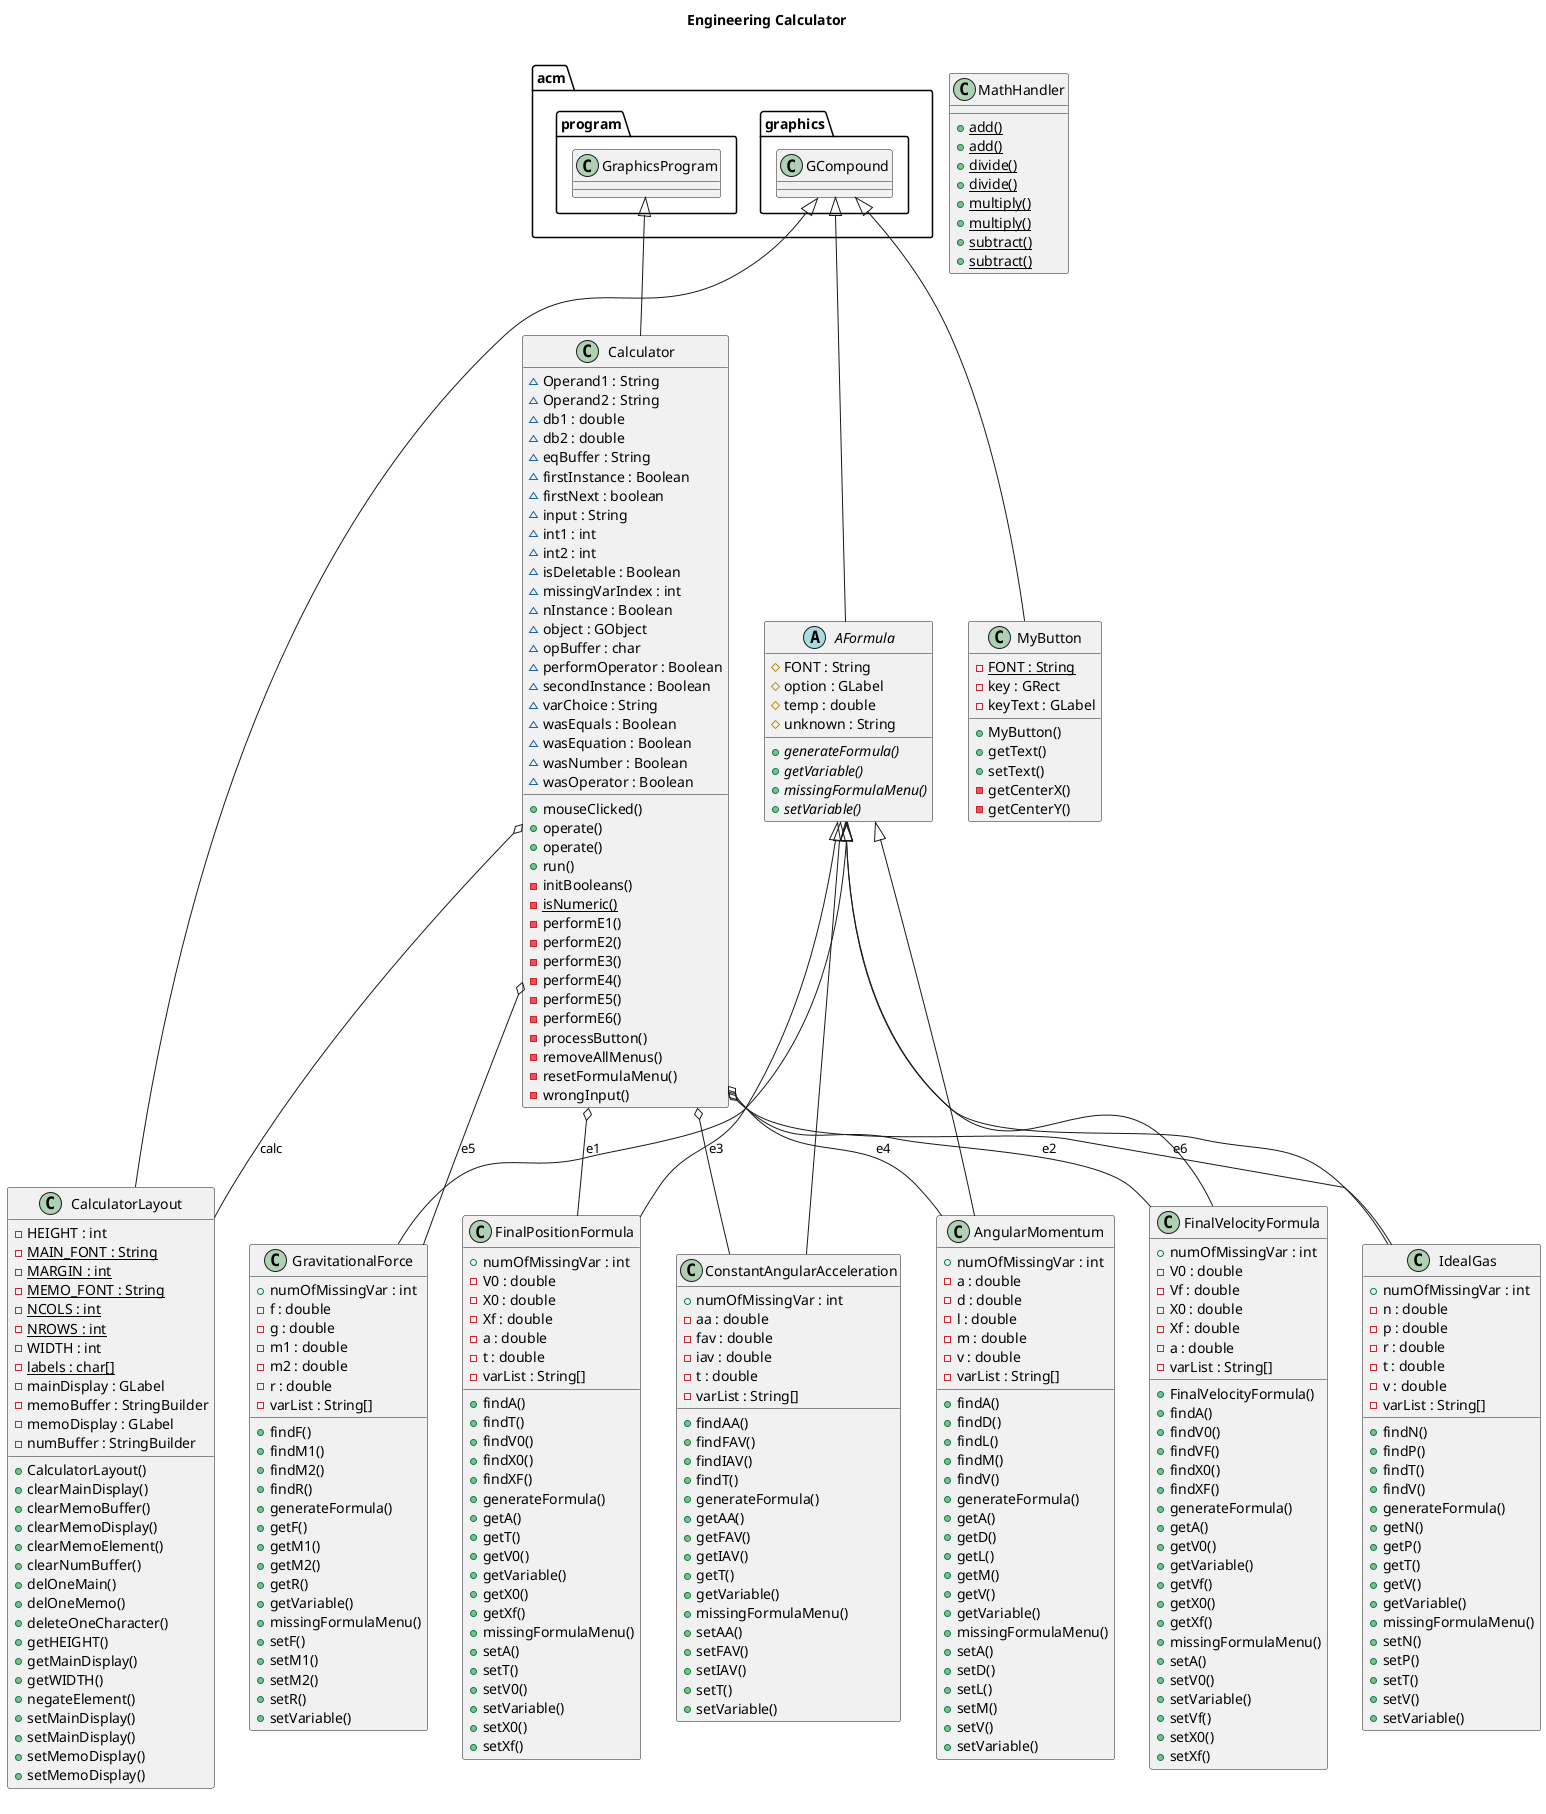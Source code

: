 @startuml

title Engineering Calculator\n

    abstract class AFormula {
        # FONT : String
        # option : GLabel
        # temp : double
        # unknown : String
        {abstract} + generateFormula()
        {abstract} + getVariable()
        {abstract} + missingFormulaMenu()
        {abstract} + setVariable()
    }

  

    class AngularMomentum {
        + numOfMissingVar : int
        - a : double
        - d : double
        - l : double
        - m : double
        - v : double
        - varList : String[]
        + findA()
        + findD()
        + findL()
        + findM()
        + findV()
        + generateFormula()
        + getA()
        + getD()
        + getL()
        + getM()
        + getV()
        + getVariable()
        + missingFormulaMenu()
        + setA()
        + setD()
        + setL()
        + setM()
        + setV()
        + setVariable()
    }

  

    class Calculator {
        ~ Operand1 : String
        ~ Operand2 : String
        ~ db1 : double
        ~ db2 : double
        ~ eqBuffer : String
        ~ firstInstance : Boolean
        ~ firstNext : boolean
        ~ input : String
        ~ int1 : int
        ~ int2 : int
        ~ isDeletable : Boolean
        ~ missingVarIndex : int
        ~ nInstance : Boolean
        ~ object : GObject
        ~ opBuffer : char
        ~ performOperator : Boolean
        ~ secondInstance : Boolean
        ~ varChoice : String
        ~ wasEquals : Boolean
        ~ wasEquation : Boolean
        ~ wasNumber : Boolean
        ~ wasOperator : Boolean
        + mouseClicked()
        + operate()
        + operate()
        + run()
        - initBooleans()
        {static} - isNumeric()
        - performE1()
        - performE2()
        - performE3()
        - performE4()
        - performE5()
        - performE6()
        - processButton()
        - removeAllMenus()
        - resetFormulaMenu()
        - wrongInput()
    }

  

    class CalculatorLayout {
        - HEIGHT : int
        {static} - MAIN_FONT : String
        {static} - MARGIN : int
        {static} - MEMO_FONT : String
        {static} - NCOLS : int
        {static} - NROWS : int
        - WIDTH : int
        {static} - labels : char[]
        - mainDisplay : GLabel
        - memoBuffer : StringBuilder
        - memoDisplay : GLabel
        - numBuffer : StringBuilder
        + CalculatorLayout()
        + clearMainDisplay()
        + clearMemoBuffer()
        + clearMemoDisplay()
        + clearMemoElement()
        + clearNumBuffer()
        + delOneMain()
        + delOneMemo()
        + deleteOneCharacter()
        + getHEIGHT()
        + getMainDisplay()
        + getWIDTH()
        + negateElement()
        + setMainDisplay()
        + setMainDisplay()
        + setMemoDisplay()
        + setMemoDisplay()
    }


    class ConstantAngularAcceleration {
        + numOfMissingVar : int
        - aa : double
        - fav : double
        - iav : double
        - t : double
        - varList : String[]
        + findAA()
        + findFAV()
        + findIAV()
        + findT()
        + generateFormula()
        + getAA()
        + getFAV()
        + getIAV()
        + getT()
        + getVariable()
        + missingFormulaMenu()
        + setAA()
        + setFAV()
        + setIAV()
        + setT()
        + setVariable()
    }

  

    class FinalPositionFormula {
        + numOfMissingVar : int
        - V0 : double
        - X0 : double
        - Xf : double
        - a : double
        - t : double
        - varList : String[]
        + findA()
        + findT()
        + findV0()
        + findX0()
        + findXF()
        + generateFormula()
        + getA()
        + getT()
        + getV0()
        + getVariable()
        + getX0()
        + getXf()
        + missingFormulaMenu()
        + setA()
        + setT()
        + setV0()
        + setVariable()
        + setX0()
        + setXf()
    }


    class FinalVelocityFormula {
        + numOfMissingVar : int
        - V0 : double
        - Vf : double
        - X0 : double
        - Xf : double
        - a : double
        - varList : String[]
        + FinalVelocityFormula()
        + findA()
        + findV0()
        + findVF()
        + findX0()
        + findXF()
        + generateFormula()
        + getA()
        + getV0()
        + getVariable()
        + getVf()
        + getX0()
        + getXf()
        + missingFormulaMenu()
        + setA()
        + setV0()
        + setVariable()
        + setVf()
        + setX0()
        + setXf()
    }


    class GravitationalForce {
        + numOfMissingVar : int
        - f : double
        - g : double
        - m1 : double
        - m2 : double
        - r : double
        - varList : String[]
        + findF()
        + findM1()
        + findM2()
        + findR()
        + generateFormula()
        + getF()
        + getM1()
        + getM2()
        + getR()
        + getVariable()
        + missingFormulaMenu()
        + setF()
        + setM1()
        + setM2()
        + setR()
        + setVariable()
    }


    class IdealGas {
        + numOfMissingVar : int
        - n : double
        - p : double
        - r : double
        - t : double
        - v : double
        - varList : String[]
        + findN()
        + findP()
        + findT()
        + findV()
        + generateFormula()
        + getN()
        + getP()
        + getT()
        + getV()
        + getVariable()
        + missingFormulaMenu()
        + setN()
        + setP()
        + setT()
        + setV()
        + setVariable()
    }

  

    class MathHandler {
        {static} + add()
        {static} + add()
        {static} + divide()
        {static} + divide()
        {static} + multiply()
        {static} + multiply()
        {static} + subtract()
        {static} + subtract()
    }

  

    class MyButton {
        {static} - FONT : String
        - key : GRect
        - keyText : GLabel
        + MyButton()
        + getText()
        + setText()
        - getCenterX()
        - getCenterY()
    }

  

  AFormula -up-|> acm.graphics.GCompound
  AngularMomentum -up-|> AFormula
  Calculator -up-|> acm.program.GraphicsProgram
  Calculator o-- CalculatorLayout : calc
  Calculator o-- FinalPositionFormula : e1
  Calculator o-- FinalVelocityFormula : e2
  Calculator o-- ConstantAngularAcceleration : e3
  Calculator o-- AngularMomentum : e4
  Calculator o-- GravitationalForce : e5
  Calculator o-- IdealGas : e6
  CalculatorLayout -up-|> acm.graphics.GCompound
  ConstantAngularAcceleration -up-|> AFormula
  FinalPositionFormula -up-|> AFormula
  FinalVelocityFormula -up-|> AFormula
  GravitationalForce -up-|> AFormula
  IdealGas -up-|> AFormula
  MyButton -up-|> acm.graphics.GCompound


right footer

endfooter

@enduml
